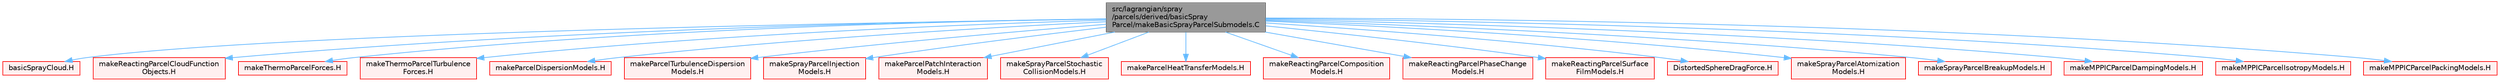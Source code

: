 digraph "src/lagrangian/spray/parcels/derived/basicSprayParcel/makeBasicSprayParcelSubmodels.C"
{
 // LATEX_PDF_SIZE
  bgcolor="transparent";
  edge [fontname=Helvetica,fontsize=10,labelfontname=Helvetica,labelfontsize=10];
  node [fontname=Helvetica,fontsize=10,shape=box,height=0.2,width=0.4];
  Node1 [id="Node000001",label="src/lagrangian/spray\l/parcels/derived/basicSpray\lParcel/makeBasicSprayParcelSubmodels.C",height=0.2,width=0.4,color="gray40", fillcolor="grey60", style="filled", fontcolor="black",tooltip=" "];
  Node1 -> Node2 [id="edge1_Node000001_Node000002",color="steelblue1",style="solid",tooltip=" "];
  Node2 [id="Node000002",label="basicSprayCloud.H",height=0.2,width=0.4,color="red", fillcolor="#FFF0F0", style="filled",URL="$basicSprayCloud_8H.html",tooltip=" "];
  Node1 -> Node556 [id="edge2_Node000001_Node000556",color="steelblue1",style="solid",tooltip=" "];
  Node556 [id="Node000556",label="makeReactingParcelCloudFunction\lObjects.H",height=0.2,width=0.4,color="red", fillcolor="#FFF0F0", style="filled",URL="$makeReactingParcelCloudFunctionObjects_8H.html",tooltip=" "];
  Node1 -> Node592 [id="edge3_Node000001_Node000592",color="steelblue1",style="solid",tooltip=" "];
  Node592 [id="Node000592",label="makeThermoParcelForces.H",height=0.2,width=0.4,color="red", fillcolor="#FFF0F0", style="filled",URL="$makeThermoParcelForces_8H.html",tooltip=" "];
  Node1 -> Node613 [id="edge4_Node000001_Node000613",color="steelblue1",style="solid",tooltip=" "];
  Node613 [id="Node000613",label="makeThermoParcelTurbulence\lForces.H",height=0.2,width=0.4,color="red", fillcolor="#FFF0F0", style="filled",URL="$makeThermoParcelTurbulenceForces_8H.html",tooltip=" "];
  Node1 -> Node616 [id="edge5_Node000001_Node000616",color="steelblue1",style="solid",tooltip=" "];
  Node616 [id="Node000616",label="makeParcelDispersionModels.H",height=0.2,width=0.4,color="red", fillcolor="#FFF0F0", style="filled",URL="$makeParcelDispersionModels_8H.html",tooltip=" "];
  Node1 -> Node619 [id="edge6_Node000001_Node000619",color="steelblue1",style="solid",tooltip=" "];
  Node619 [id="Node000619",label="makeParcelTurbulenceDispersion\lModels.H",height=0.2,width=0.4,color="red", fillcolor="#FFF0F0", style="filled",URL="$makeParcelTurbulenceDispersionModels_8H.html",tooltip=" "];
  Node1 -> Node623 [id="edge7_Node000001_Node000623",color="steelblue1",style="solid",tooltip=" "];
  Node623 [id="Node000623",label="makeSprayParcelInjection\lModels.H",height=0.2,width=0.4,color="red", fillcolor="#FFF0F0", style="filled",URL="$makeSprayParcelInjectionModels_8H.html",tooltip=" "];
  Node1 -> Node643 [id="edge8_Node000001_Node000643",color="steelblue1",style="solid",tooltip=" "];
  Node643 [id="Node000643",label="makeParcelPatchInteraction\lModels.H",height=0.2,width=0.4,color="red", fillcolor="#FFF0F0", style="filled",URL="$makeParcelPatchInteractionModels_8H.html",tooltip=" "];
  Node1 -> Node654 [id="edge9_Node000001_Node000654",color="steelblue1",style="solid",tooltip=" "];
  Node654 [id="Node000654",label="makeSprayParcelStochastic\lCollisionModels.H",height=0.2,width=0.4,color="red", fillcolor="#FFF0F0", style="filled",URL="$makeSprayParcelStochasticCollisionModels_8H.html",tooltip=" "];
  Node1 -> Node659 [id="edge10_Node000001_Node000659",color="steelblue1",style="solid",tooltip=" "];
  Node659 [id="Node000659",label="makeParcelHeatTransferModels.H",height=0.2,width=0.4,color="red", fillcolor="#FFF0F0", style="filled",URL="$makeParcelHeatTransferModels_8H.html",tooltip=" "];
  Node1 -> Node663 [id="edge11_Node000001_Node000663",color="steelblue1",style="solid",tooltip=" "];
  Node663 [id="Node000663",label="makeReactingParcelComposition\lModels.H",height=0.2,width=0.4,color="red", fillcolor="#FFF0F0", style="filled",URL="$makeReactingParcelCompositionModels_8H.html",tooltip=" "];
  Node1 -> Node669 [id="edge12_Node000001_Node000669",color="steelblue1",style="solid",tooltip=" "];
  Node669 [id="Node000669",label="makeReactingParcelPhaseChange\lModels.H",height=0.2,width=0.4,color="red", fillcolor="#FFF0F0", style="filled",URL="$makeReactingParcelPhaseChangeModels_8H.html",tooltip=" "];
  Node1 -> Node675 [id="edge13_Node000001_Node000675",color="steelblue1",style="solid",tooltip=" "];
  Node675 [id="Node000675",label="makeReactingParcelSurface\lFilmModels.H",height=0.2,width=0.4,color="red", fillcolor="#FFF0F0", style="filled",URL="$makeReactingParcelSurfaceFilmModels_8H.html",tooltip=" "];
  Node1 -> Node681 [id="edge14_Node000001_Node000681",color="steelblue1",style="solid",tooltip=" "];
  Node681 [id="Node000681",label="DistortedSphereDragForce.H",height=0.2,width=0.4,color="red", fillcolor="#FFF0F0", style="filled",URL="$DistortedSphereDragForce_8H.html",tooltip=" "];
  Node1 -> Node682 [id="edge15_Node000001_Node000682",color="steelblue1",style="solid",tooltip=" "];
  Node682 [id="Node000682",label="makeSprayParcelAtomization\lModels.H",height=0.2,width=0.4,color="red", fillcolor="#FFF0F0", style="filled",URL="$makeSprayParcelAtomizationModels_8H.html",tooltip=" "];
  Node1 -> Node687 [id="edge16_Node000001_Node000687",color="steelblue1",style="solid",tooltip=" "];
  Node687 [id="Node000687",label="makeSprayParcelBreakupModels.H",height=0.2,width=0.4,color="red", fillcolor="#FFF0F0", style="filled",URL="$makeSprayParcelBreakupModels_8H.html",tooltip=" "];
  Node1 -> Node696 [id="edge17_Node000001_Node000696",color="steelblue1",style="solid",tooltip=" "];
  Node696 [id="Node000696",label="makeMPPICParcelDampingModels.H",height=0.2,width=0.4,color="red", fillcolor="#FFF0F0", style="filled",URL="$makeMPPICParcelDampingModels_8H.html",tooltip=" "];
  Node1 -> Node700 [id="edge18_Node000001_Node000700",color="steelblue1",style="solid",tooltip=" "];
  Node700 [id="Node000700",label="makeMPPICParcelIsotropyModels.H",height=0.2,width=0.4,color="red", fillcolor="#FFF0F0", style="filled",URL="$makeMPPICParcelIsotropyModels_8H.html",tooltip=" "];
  Node1 -> Node704 [id="edge19_Node000001_Node000704",color="steelblue1",style="solid",tooltip=" "];
  Node704 [id="Node000704",label="makeMPPICParcelPackingModels.H",height=0.2,width=0.4,color="red", fillcolor="#FFF0F0", style="filled",URL="$makeMPPICParcelPackingModels_8H.html",tooltip=" "];
}
